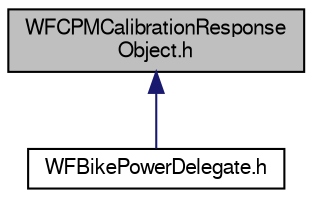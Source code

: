 digraph "WFCPMCalibrationResponseObject.h"
{
  edge [fontname="FreeSans",fontsize="10",labelfontname="FreeSans",labelfontsize="10"];
  node [fontname="FreeSans",fontsize="10",shape=record];
  Node1 [label="WFCPMCalibrationResponse\lObject.h",height=0.2,width=0.4,color="black", fillcolor="grey75", style="filled", fontcolor="black"];
  Node1 -> Node2 [dir="back",color="midnightblue",fontsize="10",style="solid",fontname="FreeSans"];
  Node2 [label="WFBikePowerDelegate.h",height=0.2,width=0.4,color="black", fillcolor="white", style="filled",URL="$_w_f_bike_power_delegate_8h.html"];
}
